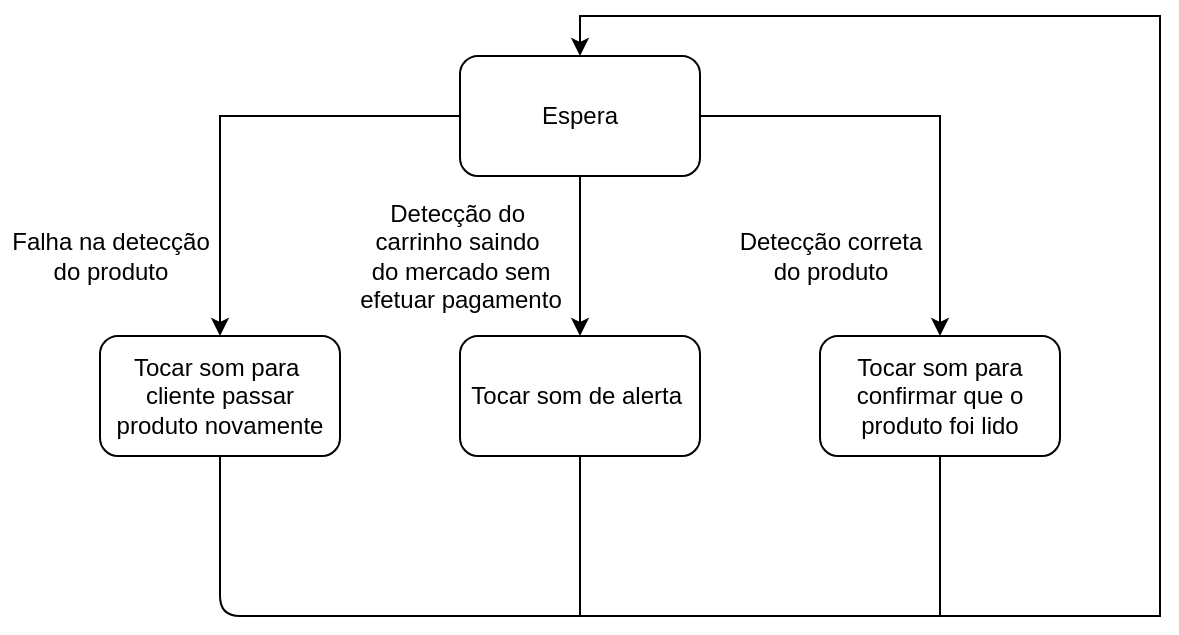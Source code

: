 <mxfile version="14.5.3" type="google"><diagram id="WTFzwwDd4YOTVzCv6hqt" name="Page-1"><mxGraphModel dx="868" dy="450" grid="1" gridSize="10" guides="1" tooltips="1" connect="1" arrows="1" fold="1" page="1" pageScale="1" pageWidth="827" pageHeight="1169" math="0" shadow="0"><root><mxCell id="0"/><mxCell id="1" parent="0"/><mxCell id="G873rWxXT2Kf_RpNS3ql-3" value="" style="edgeStyle=orthogonalEdgeStyle;rounded=0;orthogonalLoop=1;jettySize=auto;html=1;" edge="1" parent="1" source="G873rWxXT2Kf_RpNS3ql-1" target="G873rWxXT2Kf_RpNS3ql-2"><mxGeometry relative="1" as="geometry"/></mxCell><mxCell id="G873rWxXT2Kf_RpNS3ql-5" value="" style="edgeStyle=orthogonalEdgeStyle;rounded=0;orthogonalLoop=1;jettySize=auto;html=1;" edge="1" parent="1" source="G873rWxXT2Kf_RpNS3ql-1" target="G873rWxXT2Kf_RpNS3ql-4"><mxGeometry relative="1" as="geometry"/></mxCell><mxCell id="G873rWxXT2Kf_RpNS3ql-7" value="" style="edgeStyle=orthogonalEdgeStyle;rounded=0;orthogonalLoop=1;jettySize=auto;html=1;" edge="1" parent="1" source="G873rWxXT2Kf_RpNS3ql-1" target="G873rWxXT2Kf_RpNS3ql-6"><mxGeometry relative="1" as="geometry"/></mxCell><mxCell id="G873rWxXT2Kf_RpNS3ql-1" value="Espera" style="rounded=1;whiteSpace=wrap;html=1;" vertex="1" parent="1"><mxGeometry x="300" y="40" width="120" height="60" as="geometry"/></mxCell><mxCell id="G873rWxXT2Kf_RpNS3ql-11" value="" style="edgeStyle=orthogonalEdgeStyle;rounded=0;orthogonalLoop=1;jettySize=auto;html=1;entryX=0.5;entryY=0;entryDx=0;entryDy=0;" edge="1" parent="1" source="G873rWxXT2Kf_RpNS3ql-2" target="G873rWxXT2Kf_RpNS3ql-1"><mxGeometry relative="1" as="geometry"><mxPoint x="360" y="422" as="targetPoint"/><Array as="points"><mxPoint x="360" y="320"/><mxPoint x="650" y="320"/><mxPoint x="650" y="20"/><mxPoint x="360" y="20"/></Array></mxGeometry></mxCell><mxCell id="G873rWxXT2Kf_RpNS3ql-2" value="Tocar som de alerta&amp;nbsp;" style="rounded=1;whiteSpace=wrap;html=1;" vertex="1" parent="1"><mxGeometry x="300" y="180" width="120" height="60" as="geometry"/></mxCell><mxCell id="G873rWxXT2Kf_RpNS3ql-4" value="Tocar som para&amp;nbsp;&lt;br&gt;cliente passar produto novamente" style="whiteSpace=wrap;html=1;rounded=1;" vertex="1" parent="1"><mxGeometry x="120" y="180" width="120" height="60" as="geometry"/></mxCell><mxCell id="G873rWxXT2Kf_RpNS3ql-6" value="Tocar som para confirmar que o produto foi lido" style="whiteSpace=wrap;html=1;rounded=1;" vertex="1" parent="1"><mxGeometry x="480" y="180" width="120" height="60" as="geometry"/></mxCell><mxCell id="G873rWxXT2Kf_RpNS3ql-12" value="Detecção correta&lt;br&gt;do produto" style="text;html=1;align=center;verticalAlign=middle;resizable=0;points=[];autosize=1;" vertex="1" parent="1"><mxGeometry x="430" y="125" width="110" height="30" as="geometry"/></mxCell><mxCell id="G873rWxXT2Kf_RpNS3ql-13" value="Falha na detecção &lt;br&gt;do produto" style="text;html=1;align=center;verticalAlign=middle;resizable=0;points=[];autosize=1;" vertex="1" parent="1"><mxGeometry x="70" y="125" width="110" height="30" as="geometry"/></mxCell><mxCell id="G873rWxXT2Kf_RpNS3ql-14" value="Detecção do&amp;nbsp;&lt;br&gt;carrinho saindo&amp;nbsp;&lt;br&gt;do mercado sem&lt;br&gt;efetuar pagamento" style="text;html=1;align=center;verticalAlign=middle;resizable=0;points=[];autosize=1;" vertex="1" parent="1"><mxGeometry x="240" y="110" width="120" height="60" as="geometry"/></mxCell><mxCell id="G873rWxXT2Kf_RpNS3ql-15" value="" style="endArrow=none;html=1;exitX=0.5;exitY=1;exitDx=0;exitDy=0;" edge="1" parent="1" source="G873rWxXT2Kf_RpNS3ql-4"><mxGeometry width="50" height="50" relative="1" as="geometry"><mxPoint x="260" y="230" as="sourcePoint"/><mxPoint x="360" y="320" as="targetPoint"/><Array as="points"><mxPoint x="180" y="320"/></Array></mxGeometry></mxCell><mxCell id="G873rWxXT2Kf_RpNS3ql-16" value="" style="endArrow=none;html=1;entryX=0.5;entryY=1;entryDx=0;entryDy=0;" edge="1" parent="1" target="G873rWxXT2Kf_RpNS3ql-6"><mxGeometry width="50" height="50" relative="1" as="geometry"><mxPoint x="540" y="320" as="sourcePoint"/><mxPoint x="310" y="180" as="targetPoint"/></mxGeometry></mxCell></root></mxGraphModel></diagram></mxfile>